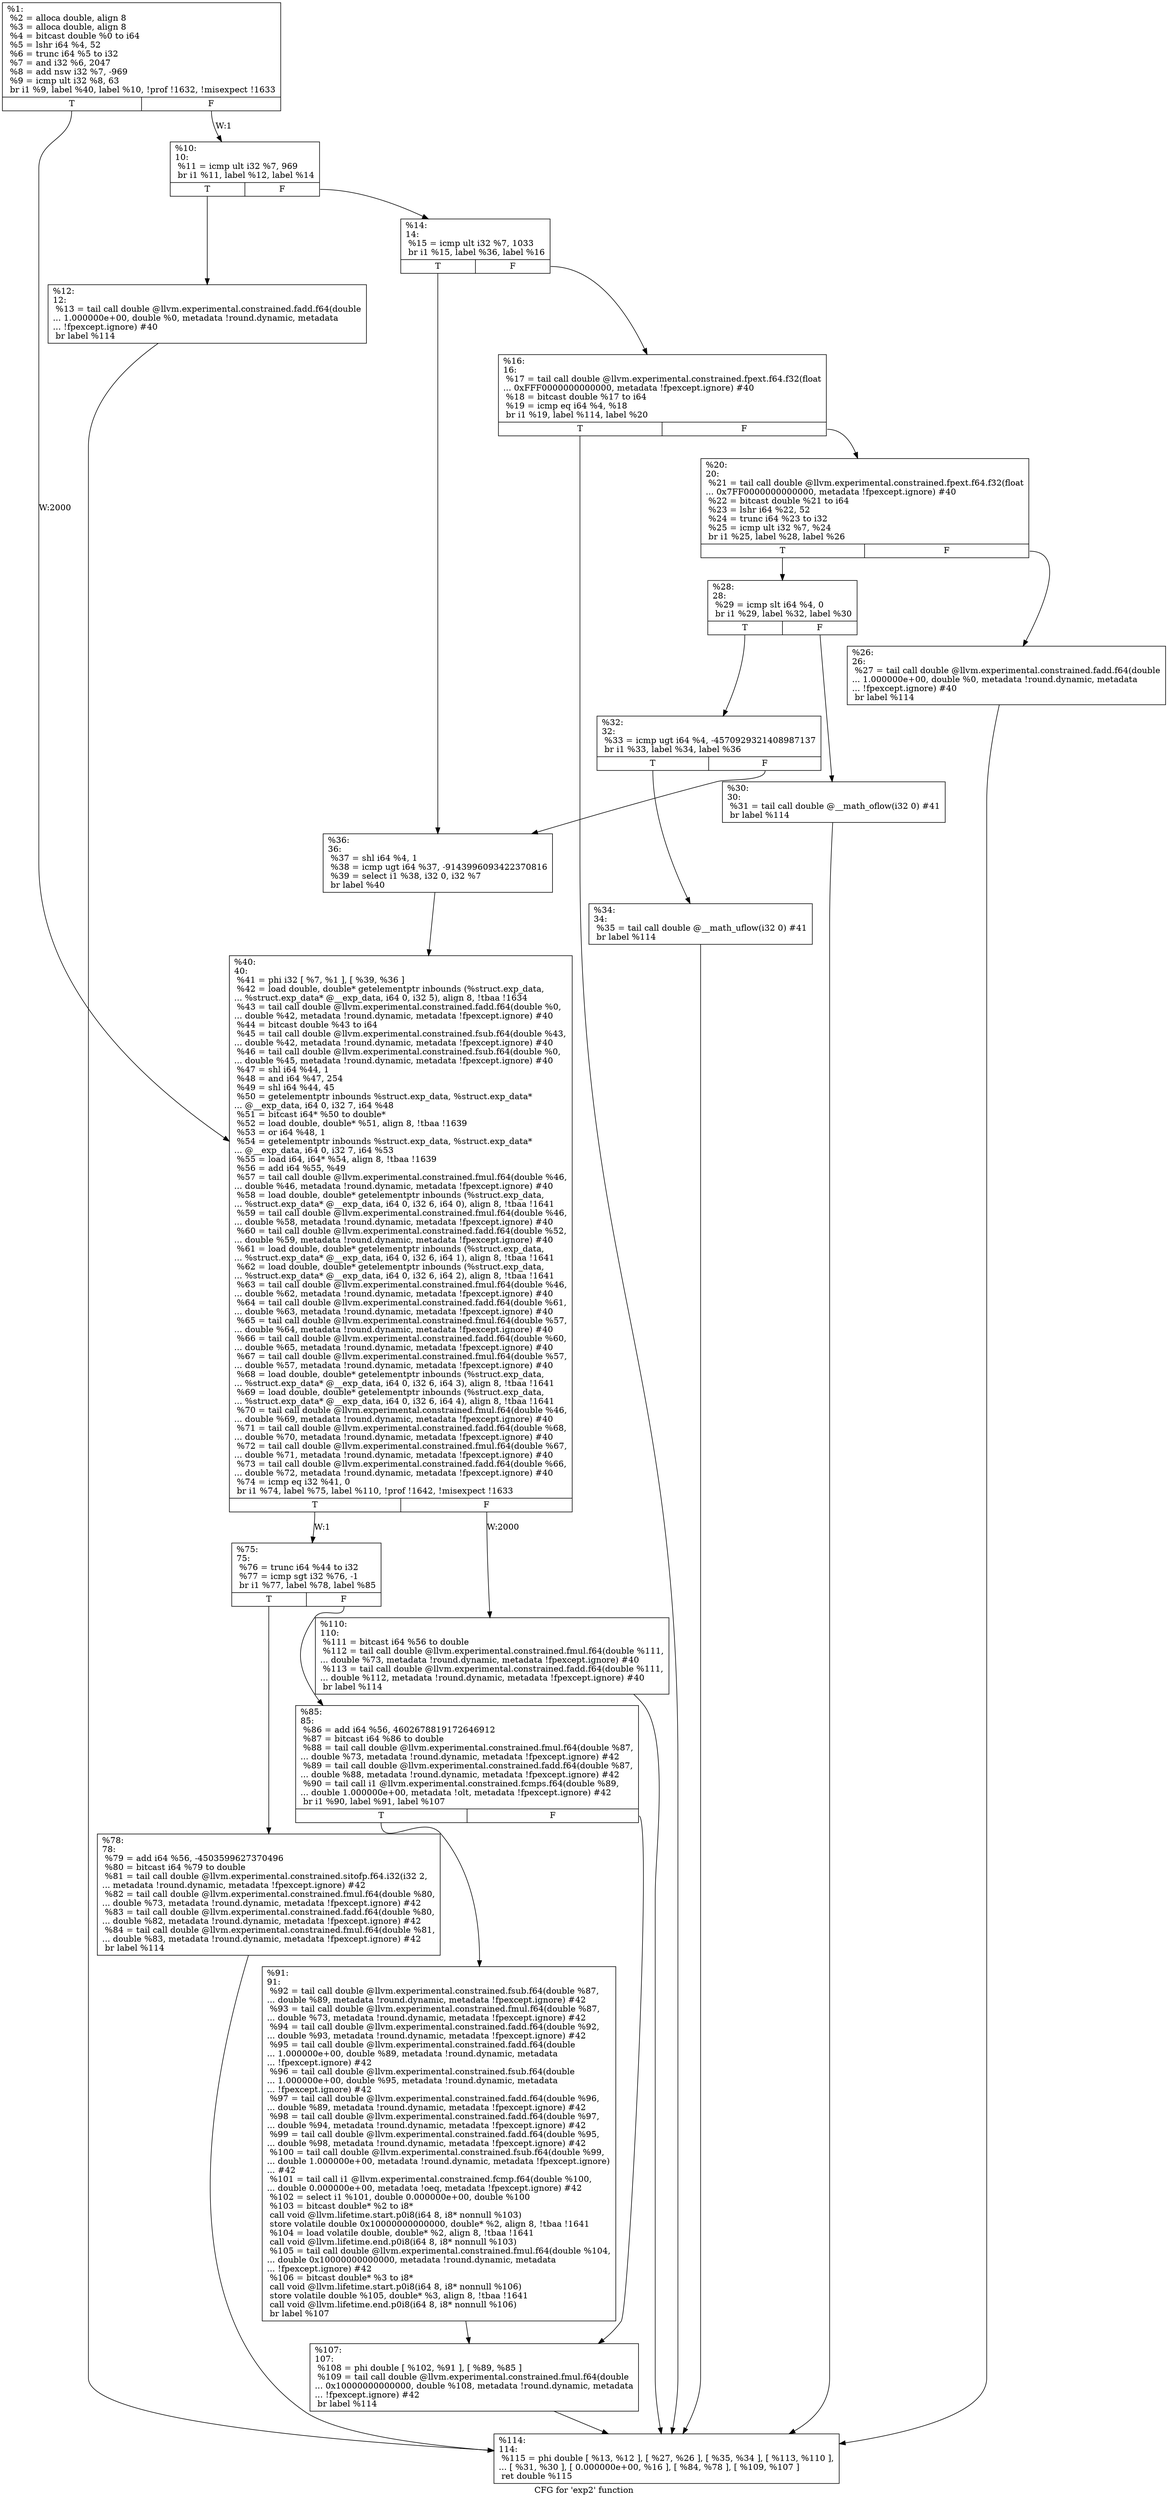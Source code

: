 digraph "CFG for 'exp2' function" {
	label="CFG for 'exp2' function";

	Node0x1550cc0 [shape=record,label="{%1:\l  %2 = alloca double, align 8\l  %3 = alloca double, align 8\l  %4 = bitcast double %0 to i64\l  %5 = lshr i64 %4, 52\l  %6 = trunc i64 %5 to i32\l  %7 = and i32 %6, 2047\l  %8 = add nsw i32 %7, -969\l  %9 = icmp ult i32 %8, 63\l  br i1 %9, label %40, label %10, !prof !1632, !misexpect !1633\l|{<s0>T|<s1>F}}"];
	Node0x1550cc0:s0 -> Node0x1551160[label="W:2000"];
	Node0x1550cc0:s1 -> Node0x1550df0[label="W:1"];
	Node0x1550df0 [shape=record,label="{%10:\l10:                                               \l  %11 = icmp ult i32 %7, 969\l  br i1 %11, label %12, label %14\l|{<s0>T|<s1>F}}"];
	Node0x1550df0:s0 -> Node0x1550e40;
	Node0x1550df0:s1 -> Node0x1550e90;
	Node0x1550e40 [shape=record,label="{%12:\l12:                                               \l  %13 = tail call double @llvm.experimental.constrained.fadd.f64(double\l... 1.000000e+00, double %0, metadata !round.dynamic, metadata\l... !fpexcept.ignore) #40\l  br label %114\l}"];
	Node0x1550e40 -> Node0x1551390;
	Node0x1550e90 [shape=record,label="{%14:\l14:                                               \l  %15 = icmp ult i32 %7, 1033\l  br i1 %15, label %36, label %16\l|{<s0>T|<s1>F}}"];
	Node0x1550e90:s0 -> Node0x1551110;
	Node0x1550e90:s1 -> Node0x1550ee0;
	Node0x1550ee0 [shape=record,label="{%16:\l16:                                               \l  %17 = tail call double @llvm.experimental.constrained.fpext.f64.f32(float\l... 0xFFF0000000000000, metadata !fpexcept.ignore) #40\l  %18 = bitcast double %17 to i64\l  %19 = icmp eq i64 %4, %18\l  br i1 %19, label %114, label %20\l|{<s0>T|<s1>F}}"];
	Node0x1550ee0:s0 -> Node0x1551390;
	Node0x1550ee0:s1 -> Node0x1550f30;
	Node0x1550f30 [shape=record,label="{%20:\l20:                                               \l  %21 = tail call double @llvm.experimental.constrained.fpext.f64.f32(float\l... 0x7FF0000000000000, metadata !fpexcept.ignore) #40\l  %22 = bitcast double %21 to i64\l  %23 = lshr i64 %22, 52\l  %24 = trunc i64 %23 to i32\l  %25 = icmp ult i32 %7, %24\l  br i1 %25, label %28, label %26\l|{<s0>T|<s1>F}}"];
	Node0x1550f30:s0 -> Node0x1550fd0;
	Node0x1550f30:s1 -> Node0x1550f80;
	Node0x1550f80 [shape=record,label="{%26:\l26:                                               \l  %27 = tail call double @llvm.experimental.constrained.fadd.f64(double\l... 1.000000e+00, double %0, metadata !round.dynamic, metadata\l... !fpexcept.ignore) #40\l  br label %114\l}"];
	Node0x1550f80 -> Node0x1551390;
	Node0x1550fd0 [shape=record,label="{%28:\l28:                                               \l  %29 = icmp slt i64 %4, 0\l  br i1 %29, label %32, label %30\l|{<s0>T|<s1>F}}"];
	Node0x1550fd0:s0 -> Node0x1551070;
	Node0x1550fd0:s1 -> Node0x1551020;
	Node0x1551020 [shape=record,label="{%30:\l30:                                               \l  %31 = tail call double @__math_oflow(i32 0) #41\l  br label %114\l}"];
	Node0x1551020 -> Node0x1551390;
	Node0x1551070 [shape=record,label="{%32:\l32:                                               \l  %33 = icmp ugt i64 %4, -4570929321408987137\l  br i1 %33, label %34, label %36\l|{<s0>T|<s1>F}}"];
	Node0x1551070:s0 -> Node0x15510c0;
	Node0x1551070:s1 -> Node0x1551110;
	Node0x15510c0 [shape=record,label="{%34:\l34:                                               \l  %35 = tail call double @__math_uflow(i32 0) #41\l  br label %114\l}"];
	Node0x15510c0 -> Node0x1551390;
	Node0x1551110 [shape=record,label="{%36:\l36:                                               \l  %37 = shl i64 %4, 1\l  %38 = icmp ugt i64 %37, -9143996093422370816\l  %39 = select i1 %38, i32 0, i32 %7\l  br label %40\l}"];
	Node0x1551110 -> Node0x1551160;
	Node0x1551160 [shape=record,label="{%40:\l40:                                               \l  %41 = phi i32 [ %7, %1 ], [ %39, %36 ]\l  %42 = load double, double* getelementptr inbounds (%struct.exp_data,\l... %struct.exp_data* @__exp_data, i64 0, i32 5), align 8, !tbaa !1634\l  %43 = tail call double @llvm.experimental.constrained.fadd.f64(double %0,\l... double %42, metadata !round.dynamic, metadata !fpexcept.ignore) #40\l  %44 = bitcast double %43 to i64\l  %45 = tail call double @llvm.experimental.constrained.fsub.f64(double %43,\l... double %42, metadata !round.dynamic, metadata !fpexcept.ignore) #40\l  %46 = tail call double @llvm.experimental.constrained.fsub.f64(double %0,\l... double %45, metadata !round.dynamic, metadata !fpexcept.ignore) #40\l  %47 = shl i64 %44, 1\l  %48 = and i64 %47, 254\l  %49 = shl i64 %44, 45\l  %50 = getelementptr inbounds %struct.exp_data, %struct.exp_data*\l... @__exp_data, i64 0, i32 7, i64 %48\l  %51 = bitcast i64* %50 to double*\l  %52 = load double, double* %51, align 8, !tbaa !1639\l  %53 = or i64 %48, 1\l  %54 = getelementptr inbounds %struct.exp_data, %struct.exp_data*\l... @__exp_data, i64 0, i32 7, i64 %53\l  %55 = load i64, i64* %54, align 8, !tbaa !1639\l  %56 = add i64 %55, %49\l  %57 = tail call double @llvm.experimental.constrained.fmul.f64(double %46,\l... double %46, metadata !round.dynamic, metadata !fpexcept.ignore) #40\l  %58 = load double, double* getelementptr inbounds (%struct.exp_data,\l... %struct.exp_data* @__exp_data, i64 0, i32 6, i64 0), align 8, !tbaa !1641\l  %59 = tail call double @llvm.experimental.constrained.fmul.f64(double %46,\l... double %58, metadata !round.dynamic, metadata !fpexcept.ignore) #40\l  %60 = tail call double @llvm.experimental.constrained.fadd.f64(double %52,\l... double %59, metadata !round.dynamic, metadata !fpexcept.ignore) #40\l  %61 = load double, double* getelementptr inbounds (%struct.exp_data,\l... %struct.exp_data* @__exp_data, i64 0, i32 6, i64 1), align 8, !tbaa !1641\l  %62 = load double, double* getelementptr inbounds (%struct.exp_data,\l... %struct.exp_data* @__exp_data, i64 0, i32 6, i64 2), align 8, !tbaa !1641\l  %63 = tail call double @llvm.experimental.constrained.fmul.f64(double %46,\l... double %62, metadata !round.dynamic, metadata !fpexcept.ignore) #40\l  %64 = tail call double @llvm.experimental.constrained.fadd.f64(double %61,\l... double %63, metadata !round.dynamic, metadata !fpexcept.ignore) #40\l  %65 = tail call double @llvm.experimental.constrained.fmul.f64(double %57,\l... double %64, metadata !round.dynamic, metadata !fpexcept.ignore) #40\l  %66 = tail call double @llvm.experimental.constrained.fadd.f64(double %60,\l... double %65, metadata !round.dynamic, metadata !fpexcept.ignore) #40\l  %67 = tail call double @llvm.experimental.constrained.fmul.f64(double %57,\l... double %57, metadata !round.dynamic, metadata !fpexcept.ignore) #40\l  %68 = load double, double* getelementptr inbounds (%struct.exp_data,\l... %struct.exp_data* @__exp_data, i64 0, i32 6, i64 3), align 8, !tbaa !1641\l  %69 = load double, double* getelementptr inbounds (%struct.exp_data,\l... %struct.exp_data* @__exp_data, i64 0, i32 6, i64 4), align 8, !tbaa !1641\l  %70 = tail call double @llvm.experimental.constrained.fmul.f64(double %46,\l... double %69, metadata !round.dynamic, metadata !fpexcept.ignore) #40\l  %71 = tail call double @llvm.experimental.constrained.fadd.f64(double %68,\l... double %70, metadata !round.dynamic, metadata !fpexcept.ignore) #40\l  %72 = tail call double @llvm.experimental.constrained.fmul.f64(double %67,\l... double %71, metadata !round.dynamic, metadata !fpexcept.ignore) #40\l  %73 = tail call double @llvm.experimental.constrained.fadd.f64(double %66,\l... double %72, metadata !round.dynamic, metadata !fpexcept.ignore) #40\l  %74 = icmp eq i32 %41, 0\l  br i1 %74, label %75, label %110, !prof !1642, !misexpect !1633\l|{<s0>T|<s1>F}}"];
	Node0x1551160:s0 -> Node0x15511b0[label="W:1"];
	Node0x1551160:s1 -> Node0x1551340[label="W:2000"];
	Node0x15511b0 [shape=record,label="{%75:\l75:                                               \l  %76 = trunc i64 %44 to i32\l  %77 = icmp sgt i32 %76, -1\l  br i1 %77, label %78, label %85\l|{<s0>T|<s1>F}}"];
	Node0x15511b0:s0 -> Node0x1551200;
	Node0x15511b0:s1 -> Node0x1551250;
	Node0x1551200 [shape=record,label="{%78:\l78:                                               \l  %79 = add i64 %56, -4503599627370496\l  %80 = bitcast i64 %79 to double\l  %81 = tail call double @llvm.experimental.constrained.sitofp.f64.i32(i32 2,\l... metadata !round.dynamic, metadata !fpexcept.ignore) #42\l  %82 = tail call double @llvm.experimental.constrained.fmul.f64(double %80,\l... double %73, metadata !round.dynamic, metadata !fpexcept.ignore) #42\l  %83 = tail call double @llvm.experimental.constrained.fadd.f64(double %80,\l... double %82, metadata !round.dynamic, metadata !fpexcept.ignore) #42\l  %84 = tail call double @llvm.experimental.constrained.fmul.f64(double %81,\l... double %83, metadata !round.dynamic, metadata !fpexcept.ignore) #42\l  br label %114\l}"];
	Node0x1551200 -> Node0x1551390;
	Node0x1551250 [shape=record,label="{%85:\l85:                                               \l  %86 = add i64 %56, 4602678819172646912\l  %87 = bitcast i64 %86 to double\l  %88 = tail call double @llvm.experimental.constrained.fmul.f64(double %87,\l... double %73, metadata !round.dynamic, metadata !fpexcept.ignore) #42\l  %89 = tail call double @llvm.experimental.constrained.fadd.f64(double %87,\l... double %88, metadata !round.dynamic, metadata !fpexcept.ignore) #42\l  %90 = tail call i1 @llvm.experimental.constrained.fcmps.f64(double %89,\l... double 1.000000e+00, metadata !olt, metadata !fpexcept.ignore) #42\l  br i1 %90, label %91, label %107\l|{<s0>T|<s1>F}}"];
	Node0x1551250:s0 -> Node0x15512a0;
	Node0x1551250:s1 -> Node0x15512f0;
	Node0x15512a0 [shape=record,label="{%91:\l91:                                               \l  %92 = tail call double @llvm.experimental.constrained.fsub.f64(double %87,\l... double %89, metadata !round.dynamic, metadata !fpexcept.ignore) #42\l  %93 = tail call double @llvm.experimental.constrained.fmul.f64(double %87,\l... double %73, metadata !round.dynamic, metadata !fpexcept.ignore) #42\l  %94 = tail call double @llvm.experimental.constrained.fadd.f64(double %92,\l... double %93, metadata !round.dynamic, metadata !fpexcept.ignore) #42\l  %95 = tail call double @llvm.experimental.constrained.fadd.f64(double\l... 1.000000e+00, double %89, metadata !round.dynamic, metadata\l... !fpexcept.ignore) #42\l  %96 = tail call double @llvm.experimental.constrained.fsub.f64(double\l... 1.000000e+00, double %95, metadata !round.dynamic, metadata\l... !fpexcept.ignore) #42\l  %97 = tail call double @llvm.experimental.constrained.fadd.f64(double %96,\l... double %89, metadata !round.dynamic, metadata !fpexcept.ignore) #42\l  %98 = tail call double @llvm.experimental.constrained.fadd.f64(double %97,\l... double %94, metadata !round.dynamic, metadata !fpexcept.ignore) #42\l  %99 = tail call double @llvm.experimental.constrained.fadd.f64(double %95,\l... double %98, metadata !round.dynamic, metadata !fpexcept.ignore) #42\l  %100 = tail call double @llvm.experimental.constrained.fsub.f64(double %99,\l... double 1.000000e+00, metadata !round.dynamic, metadata !fpexcept.ignore)\l... #42\l  %101 = tail call i1 @llvm.experimental.constrained.fcmp.f64(double %100,\l... double 0.000000e+00, metadata !oeq, metadata !fpexcept.ignore) #42\l  %102 = select i1 %101, double 0.000000e+00, double %100\l  %103 = bitcast double* %2 to i8*\l  call void @llvm.lifetime.start.p0i8(i64 8, i8* nonnull %103)\l  store volatile double 0x10000000000000, double* %2, align 8, !tbaa !1641\l  %104 = load volatile double, double* %2, align 8, !tbaa !1641\l  call void @llvm.lifetime.end.p0i8(i64 8, i8* nonnull %103)\l  %105 = tail call double @llvm.experimental.constrained.fmul.f64(double %104,\l... double 0x10000000000000, metadata !round.dynamic, metadata\l... !fpexcept.ignore) #42\l  %106 = bitcast double* %3 to i8*\l  call void @llvm.lifetime.start.p0i8(i64 8, i8* nonnull %106)\l  store volatile double %105, double* %3, align 8, !tbaa !1641\l  call void @llvm.lifetime.end.p0i8(i64 8, i8* nonnull %106)\l  br label %107\l}"];
	Node0x15512a0 -> Node0x15512f0;
	Node0x15512f0 [shape=record,label="{%107:\l107:                                              \l  %108 = phi double [ %102, %91 ], [ %89, %85 ]\l  %109 = tail call double @llvm.experimental.constrained.fmul.f64(double\l... 0x10000000000000, double %108, metadata !round.dynamic, metadata\l... !fpexcept.ignore) #42\l  br label %114\l}"];
	Node0x15512f0 -> Node0x1551390;
	Node0x1551340 [shape=record,label="{%110:\l110:                                              \l  %111 = bitcast i64 %56 to double\l  %112 = tail call double @llvm.experimental.constrained.fmul.f64(double %111,\l... double %73, metadata !round.dynamic, metadata !fpexcept.ignore) #40\l  %113 = tail call double @llvm.experimental.constrained.fadd.f64(double %111,\l... double %112, metadata !round.dynamic, metadata !fpexcept.ignore) #40\l  br label %114\l}"];
	Node0x1551340 -> Node0x1551390;
	Node0x1551390 [shape=record,label="{%114:\l114:                                              \l  %115 = phi double [ %13, %12 ], [ %27, %26 ], [ %35, %34 ], [ %113, %110 ],\l... [ %31, %30 ], [ 0.000000e+00, %16 ], [ %84, %78 ], [ %109, %107 ]\l  ret double %115\l}"];
}
